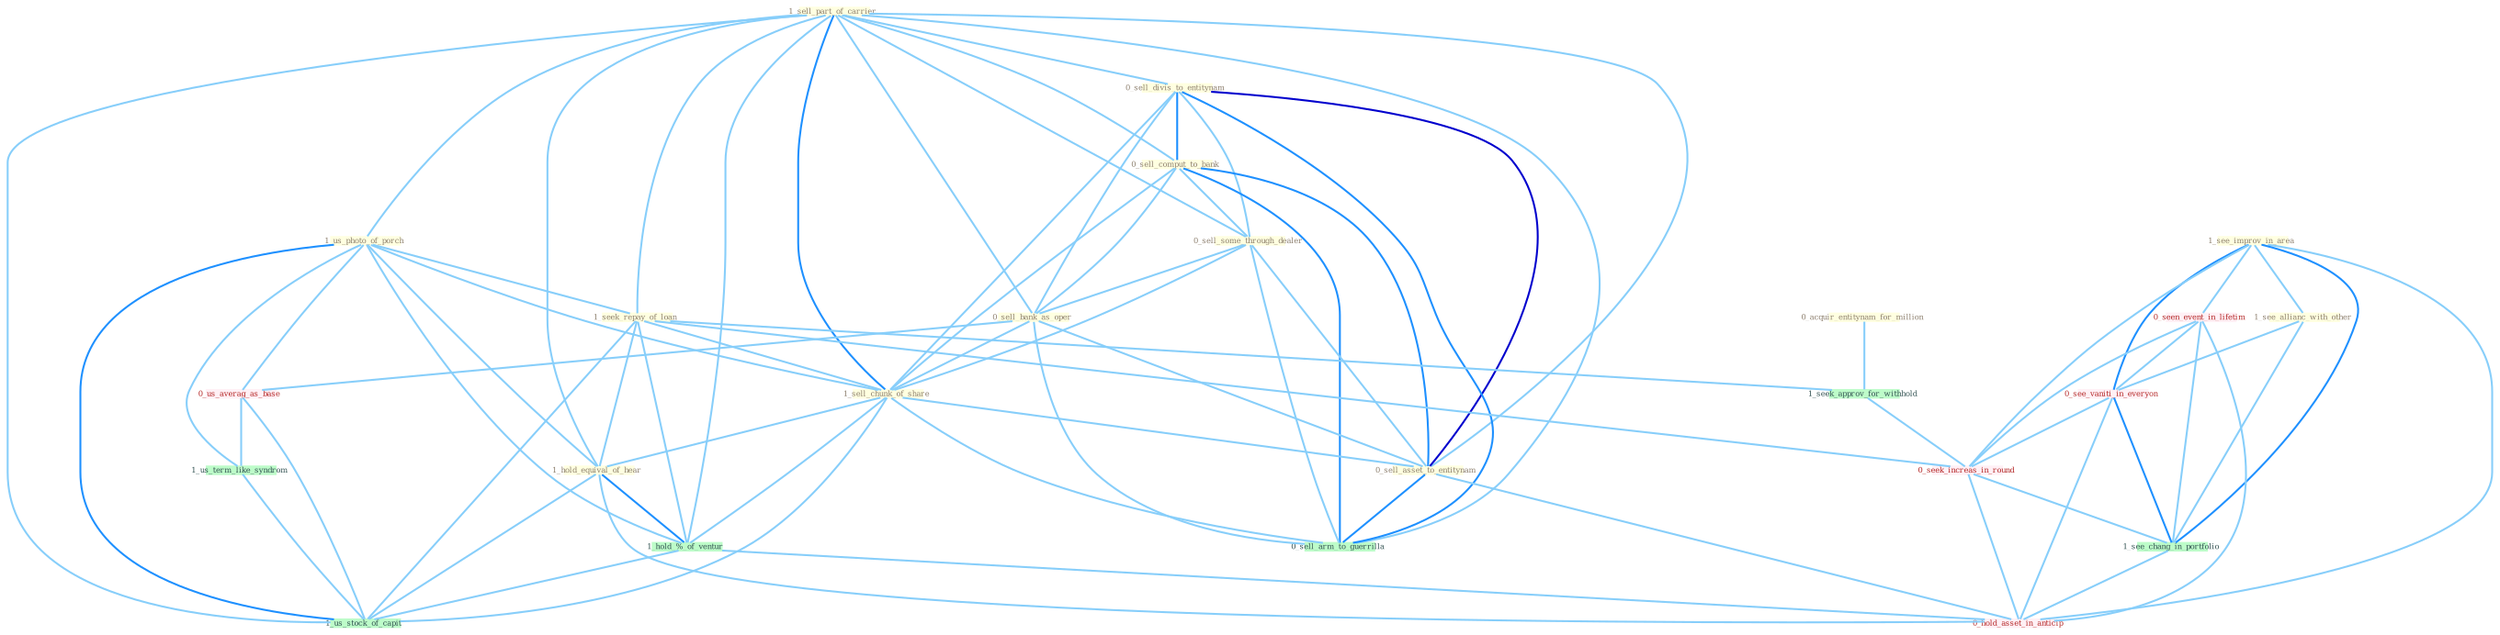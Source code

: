 Graph G{ 
    node
    [shape=polygon,style=filled,width=.5,height=.06,color="#BDFCC9",fixedsize=true,fontsize=4,
    fontcolor="#2f4f4f"];
    {node
    [color="#ffffe0", fontcolor="#8b7d6b"] "1_sell_part_of_carrier " "0_acquir_entitynam_for_million " "1_us_photo_of_porch " "0_sell_divis_to_entitynam " "0_sell_comput_to_bank " "0_sell_some_through_dealer " "0_sell_bank_as_oper " "1_seek_repay_of_loan " "1_sell_chunk_of_share " "1_see_improv_in_area " "0_sell_asset_to_entitynam " "1_see_allianc_with_other " "1_hold_equival_of_hear "}
{node [color="#fff0f5", fontcolor="#b22222"] "0_seen_event_in_lifetim " "0_us_averag_as_base " "0_see_vaniti_in_everyon " "0_seek_increas_in_round " "0_hold_asset_in_anticip "}
edge [color="#B0E2FF"];

	"1_sell_part_of_carrier " -- "1_us_photo_of_porch " [w="1", color="#87cefa" ];
	"1_sell_part_of_carrier " -- "0_sell_divis_to_entitynam " [w="1", color="#87cefa" ];
	"1_sell_part_of_carrier " -- "0_sell_comput_to_bank " [w="1", color="#87cefa" ];
	"1_sell_part_of_carrier " -- "0_sell_some_through_dealer " [w="1", color="#87cefa" ];
	"1_sell_part_of_carrier " -- "0_sell_bank_as_oper " [w="1", color="#87cefa" ];
	"1_sell_part_of_carrier " -- "1_seek_repay_of_loan " [w="1", color="#87cefa" ];
	"1_sell_part_of_carrier " -- "1_sell_chunk_of_share " [w="2", color="#1e90ff" , len=0.8];
	"1_sell_part_of_carrier " -- "0_sell_asset_to_entitynam " [w="1", color="#87cefa" ];
	"1_sell_part_of_carrier " -- "1_hold_equival_of_hear " [w="1", color="#87cefa" ];
	"1_sell_part_of_carrier " -- "1_hold_%_of_ventur " [w="1", color="#87cefa" ];
	"1_sell_part_of_carrier " -- "0_sell_arm_to_guerrilla " [w="1", color="#87cefa" ];
	"1_sell_part_of_carrier " -- "1_us_stock_of_capit " [w="1", color="#87cefa" ];
	"0_acquir_entitynam_for_million " -- "1_seek_approv_for_withhold " [w="1", color="#87cefa" ];
	"1_us_photo_of_porch " -- "1_seek_repay_of_loan " [w="1", color="#87cefa" ];
	"1_us_photo_of_porch " -- "1_sell_chunk_of_share " [w="1", color="#87cefa" ];
	"1_us_photo_of_porch " -- "1_hold_equival_of_hear " [w="1", color="#87cefa" ];
	"1_us_photo_of_porch " -- "0_us_averag_as_base " [w="1", color="#87cefa" ];
	"1_us_photo_of_porch " -- "1_us_term_like_syndrom " [w="1", color="#87cefa" ];
	"1_us_photo_of_porch " -- "1_hold_%_of_ventur " [w="1", color="#87cefa" ];
	"1_us_photo_of_porch " -- "1_us_stock_of_capit " [w="2", color="#1e90ff" , len=0.8];
	"0_sell_divis_to_entitynam " -- "0_sell_comput_to_bank " [w="2", color="#1e90ff" , len=0.8];
	"0_sell_divis_to_entitynam " -- "0_sell_some_through_dealer " [w="1", color="#87cefa" ];
	"0_sell_divis_to_entitynam " -- "0_sell_bank_as_oper " [w="1", color="#87cefa" ];
	"0_sell_divis_to_entitynam " -- "1_sell_chunk_of_share " [w="1", color="#87cefa" ];
	"0_sell_divis_to_entitynam " -- "0_sell_asset_to_entitynam " [w="3", color="#0000cd" , len=0.6];
	"0_sell_divis_to_entitynam " -- "0_sell_arm_to_guerrilla " [w="2", color="#1e90ff" , len=0.8];
	"0_sell_comput_to_bank " -- "0_sell_some_through_dealer " [w="1", color="#87cefa" ];
	"0_sell_comput_to_bank " -- "0_sell_bank_as_oper " [w="1", color="#87cefa" ];
	"0_sell_comput_to_bank " -- "1_sell_chunk_of_share " [w="1", color="#87cefa" ];
	"0_sell_comput_to_bank " -- "0_sell_asset_to_entitynam " [w="2", color="#1e90ff" , len=0.8];
	"0_sell_comput_to_bank " -- "0_sell_arm_to_guerrilla " [w="2", color="#1e90ff" , len=0.8];
	"0_sell_some_through_dealer " -- "0_sell_bank_as_oper " [w="1", color="#87cefa" ];
	"0_sell_some_through_dealer " -- "1_sell_chunk_of_share " [w="1", color="#87cefa" ];
	"0_sell_some_through_dealer " -- "0_sell_asset_to_entitynam " [w="1", color="#87cefa" ];
	"0_sell_some_through_dealer " -- "0_sell_arm_to_guerrilla " [w="1", color="#87cefa" ];
	"0_sell_bank_as_oper " -- "1_sell_chunk_of_share " [w="1", color="#87cefa" ];
	"0_sell_bank_as_oper " -- "0_sell_asset_to_entitynam " [w="1", color="#87cefa" ];
	"0_sell_bank_as_oper " -- "0_us_averag_as_base " [w="1", color="#87cefa" ];
	"0_sell_bank_as_oper " -- "0_sell_arm_to_guerrilla " [w="1", color="#87cefa" ];
	"1_seek_repay_of_loan " -- "1_sell_chunk_of_share " [w="1", color="#87cefa" ];
	"1_seek_repay_of_loan " -- "1_hold_equival_of_hear " [w="1", color="#87cefa" ];
	"1_seek_repay_of_loan " -- "1_seek_approv_for_withhold " [w="1", color="#87cefa" ];
	"1_seek_repay_of_loan " -- "1_hold_%_of_ventur " [w="1", color="#87cefa" ];
	"1_seek_repay_of_loan " -- "0_seek_increas_in_round " [w="1", color="#87cefa" ];
	"1_seek_repay_of_loan " -- "1_us_stock_of_capit " [w="1", color="#87cefa" ];
	"1_sell_chunk_of_share " -- "0_sell_asset_to_entitynam " [w="1", color="#87cefa" ];
	"1_sell_chunk_of_share " -- "1_hold_equival_of_hear " [w="1", color="#87cefa" ];
	"1_sell_chunk_of_share " -- "1_hold_%_of_ventur " [w="1", color="#87cefa" ];
	"1_sell_chunk_of_share " -- "0_sell_arm_to_guerrilla " [w="1", color="#87cefa" ];
	"1_sell_chunk_of_share " -- "1_us_stock_of_capit " [w="1", color="#87cefa" ];
	"1_see_improv_in_area " -- "1_see_allianc_with_other " [w="1", color="#87cefa" ];
	"1_see_improv_in_area " -- "0_seen_event_in_lifetim " [w="1", color="#87cefa" ];
	"1_see_improv_in_area " -- "0_see_vaniti_in_everyon " [w="2", color="#1e90ff" , len=0.8];
	"1_see_improv_in_area " -- "0_seek_increas_in_round " [w="1", color="#87cefa" ];
	"1_see_improv_in_area " -- "1_see_chang_in_portfolio " [w="2", color="#1e90ff" , len=0.8];
	"1_see_improv_in_area " -- "0_hold_asset_in_anticip " [w="1", color="#87cefa" ];
	"0_sell_asset_to_entitynam " -- "0_sell_arm_to_guerrilla " [w="2", color="#1e90ff" , len=0.8];
	"0_sell_asset_to_entitynam " -- "0_hold_asset_in_anticip " [w="1", color="#87cefa" ];
	"1_see_allianc_with_other " -- "0_see_vaniti_in_everyon " [w="1", color="#87cefa" ];
	"1_see_allianc_with_other " -- "1_see_chang_in_portfolio " [w="1", color="#87cefa" ];
	"1_hold_equival_of_hear " -- "1_hold_%_of_ventur " [w="2", color="#1e90ff" , len=0.8];
	"1_hold_equival_of_hear " -- "1_us_stock_of_capit " [w="1", color="#87cefa" ];
	"1_hold_equival_of_hear " -- "0_hold_asset_in_anticip " [w="1", color="#87cefa" ];
	"0_seen_event_in_lifetim " -- "0_see_vaniti_in_everyon " [w="1", color="#87cefa" ];
	"0_seen_event_in_lifetim " -- "0_seek_increas_in_round " [w="1", color="#87cefa" ];
	"0_seen_event_in_lifetim " -- "1_see_chang_in_portfolio " [w="1", color="#87cefa" ];
	"0_seen_event_in_lifetim " -- "0_hold_asset_in_anticip " [w="1", color="#87cefa" ];
	"0_us_averag_as_base " -- "1_us_term_like_syndrom " [w="1", color="#87cefa" ];
	"0_us_averag_as_base " -- "1_us_stock_of_capit " [w="1", color="#87cefa" ];
	"1_us_term_like_syndrom " -- "1_us_stock_of_capit " [w="1", color="#87cefa" ];
	"1_seek_approv_for_withhold " -- "0_seek_increas_in_round " [w="1", color="#87cefa" ];
	"1_hold_%_of_ventur " -- "1_us_stock_of_capit " [w="1", color="#87cefa" ];
	"1_hold_%_of_ventur " -- "0_hold_asset_in_anticip " [w="1", color="#87cefa" ];
	"0_see_vaniti_in_everyon " -- "0_seek_increas_in_round " [w="1", color="#87cefa" ];
	"0_see_vaniti_in_everyon " -- "1_see_chang_in_portfolio " [w="2", color="#1e90ff" , len=0.8];
	"0_see_vaniti_in_everyon " -- "0_hold_asset_in_anticip " [w="1", color="#87cefa" ];
	"0_seek_increas_in_round " -- "1_see_chang_in_portfolio " [w="1", color="#87cefa" ];
	"0_seek_increas_in_round " -- "0_hold_asset_in_anticip " [w="1", color="#87cefa" ];
	"1_see_chang_in_portfolio " -- "0_hold_asset_in_anticip " [w="1", color="#87cefa" ];
}